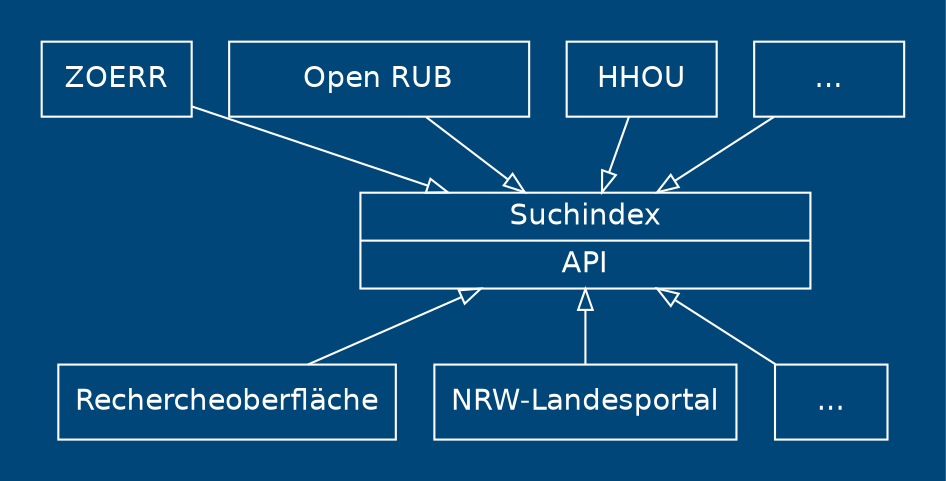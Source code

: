 digraph data {
	compound=true
	node[shape=box color=white fontcolor=white fontname=helvetica]
	graph [bgcolor="#004678" color=white fontcolor=white fontname=helvetica]
	edge[color=white fontcolor=white fontname=helvetica]
	edge[arrowhead=empty arrowtail=empty]
	rankdir=TD
	splines=false

	subgraph cluster_1{
	style=invis

	/*
	subgraph cluster_libs{
		style=invis
		libs [label="Libraries"]
	}
	*/

	source4[label="..." width=1]
	source1[label="HHOU" width=1]
	source2[label="Open RUB" width=2]
	source3[label="ZOERR" width=1]


	index[label="{Suchindex|API}" width=3 shape=record]


	app1[label="Rechercheoberfläche"]
	app2[label="NRW-Landesportal"]
	app3[label="..."]

	source1->index
	source2->index
	source3->index
	source4->index

	index->app1[dir=back]
	index->app2[dir=back]
	index->app3[dir=back]

	}
}